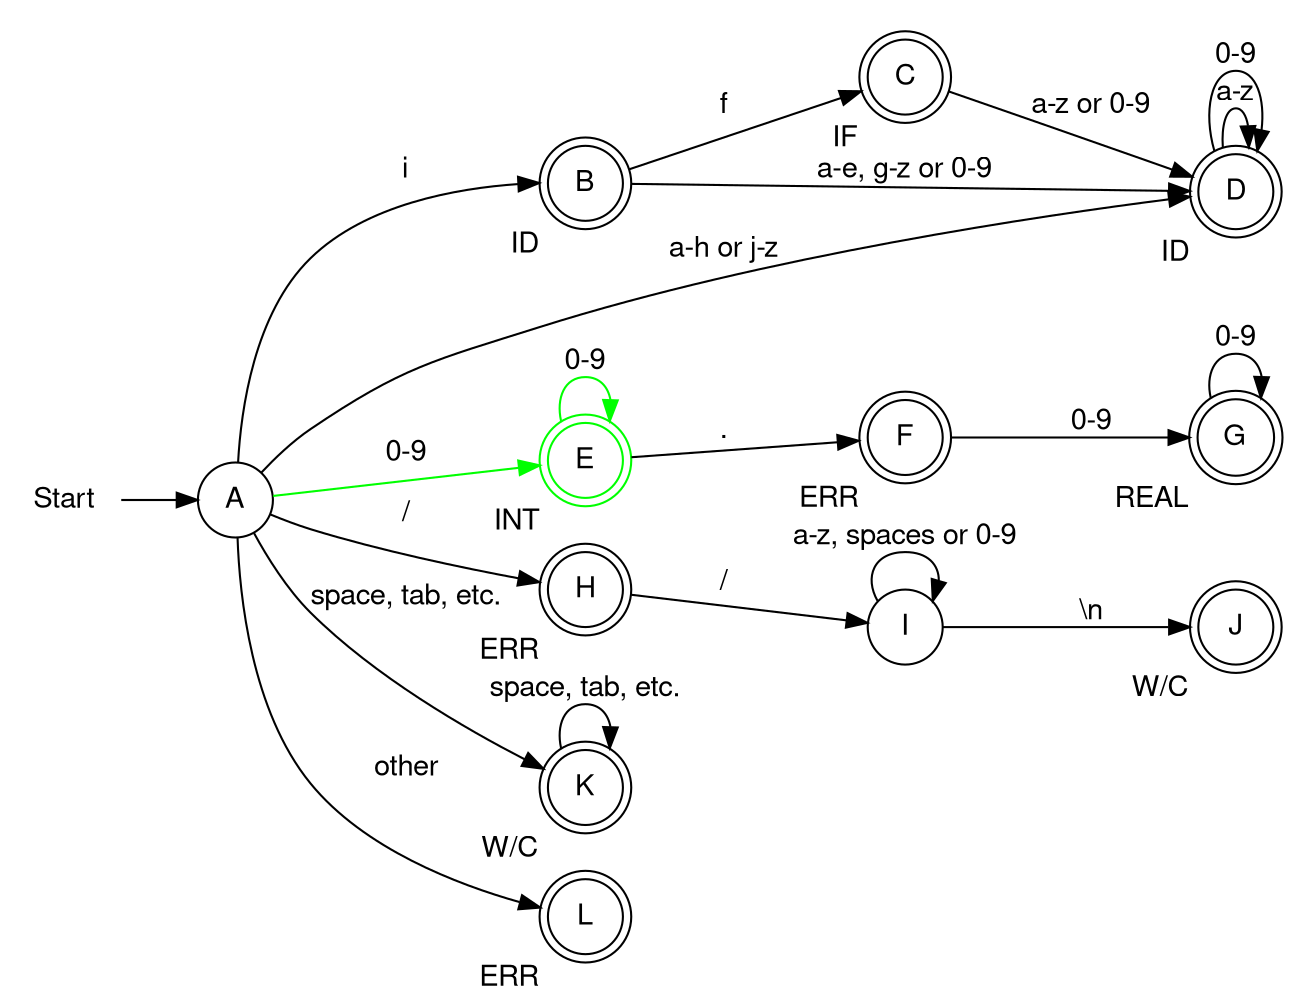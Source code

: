 digraph lexer_separate {
    size = "45";
	fontname="Helvetica,Arial,sans-serif"
	node [fontname="Helvetica,Arial,sans-serif"]
	edge [fontname="Helvetica,Arial,sans-serif"]
    rankdir=LR;
    node [shape = doublecircle]; B C D E F G H J K L;
    node [shape = circle];

    Start -> A;
    A -> B [label = "i"];
    B -> C [label = "f"];
    B -> D [label = "a-e, g-z or 0-9"];
    C -> D [label = "a-z or 0-9"];
    D -> D [label = "a-z"];
    D -> D [label = "0-9"];
    A -> D [label = "a-h or j-z"];
    A -> E [label = "0-9" color="green"];
    E -> E [label = "0-9" color="green"];
    E -> F [label = "."];
    F -> G [label = "0-9"];
    G -> G [label = "0-9"];
    A -> H [label = "/"];
    H -> I [label = "/"];
    I -> I [label = "a-z, spaces or 0-9"];
    I -> J [label = "\\n"];
    A -> K [label = "space, tab, etc."];
    K -> K [label = "space, tab, etc."];
    A -> L [label = "other"];
    Start [shape = none label = "Start"]; 
    B [xlabel="ID"];
    C [xlabel="IF"];
    D [xlabel="ID"];
    E [xlabel="INT" color="green"];
    F [xlabel="ERR"];
    G [xlabel="REAL"];
    H [xlabel="ERR"];
    J [xlabel="W/C"];
    K [xlabel="W/C"];
    L [xlabel="ERR"];
}
